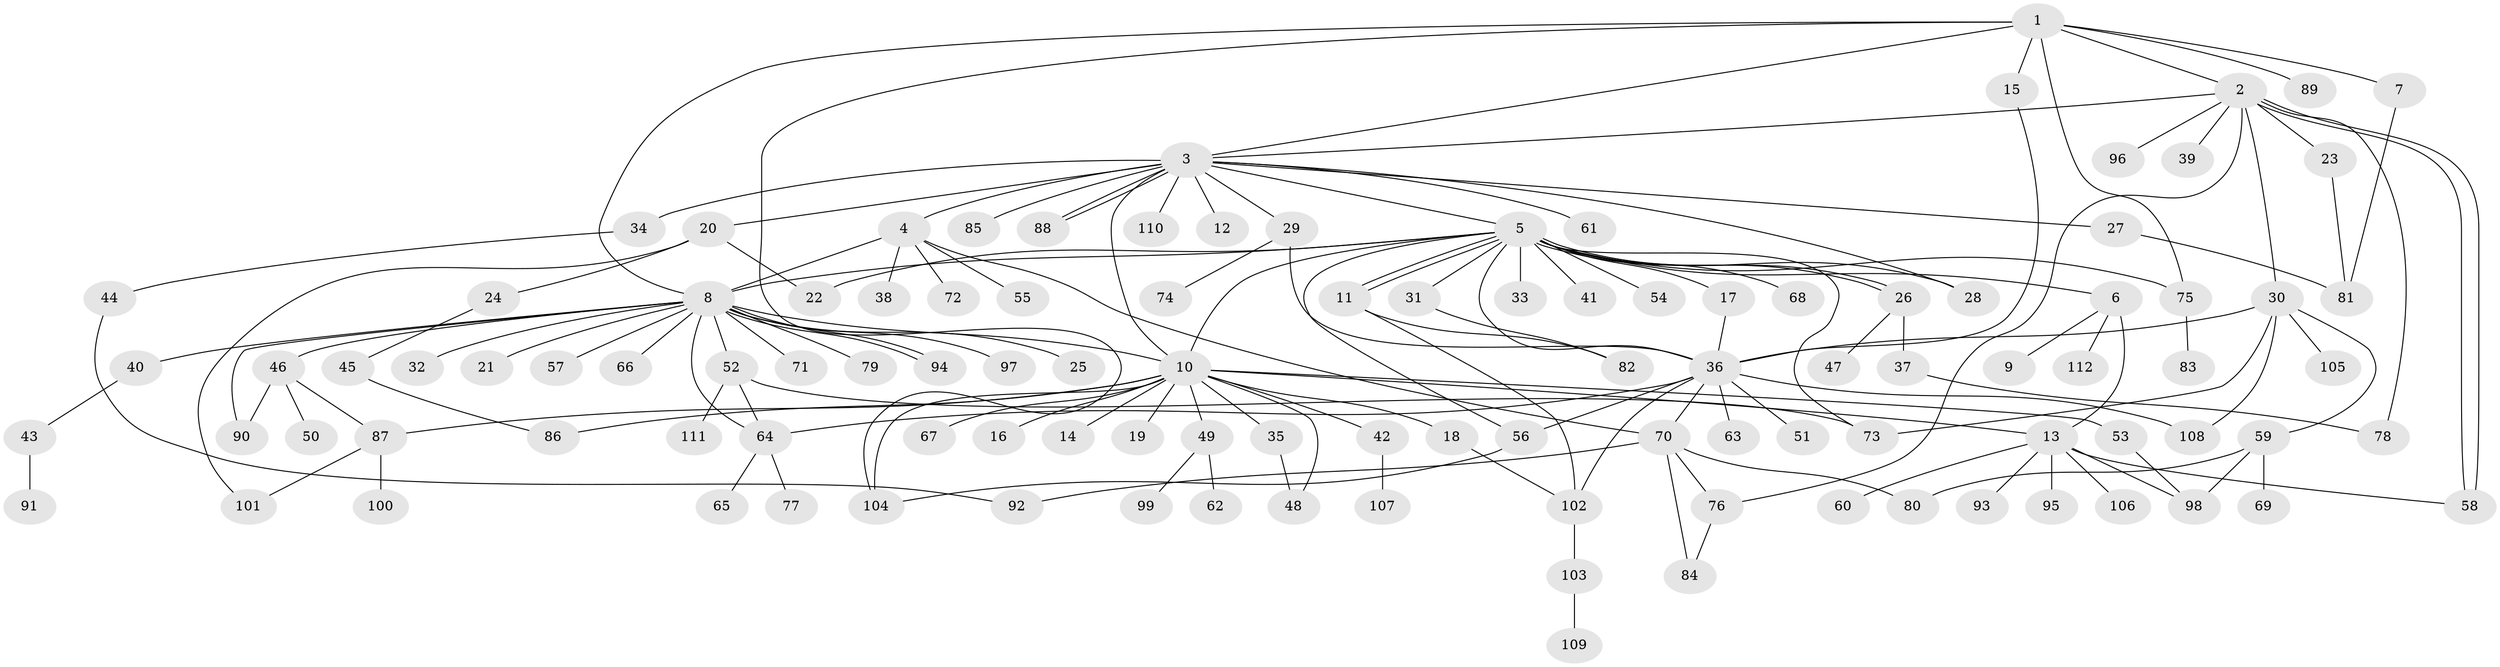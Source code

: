 // Generated by graph-tools (version 1.1) at 2025/11/02/27/25 16:11:13]
// undirected, 112 vertices, 156 edges
graph export_dot {
graph [start="1"]
  node [color=gray90,style=filled];
  1;
  2;
  3;
  4;
  5;
  6;
  7;
  8;
  9;
  10;
  11;
  12;
  13;
  14;
  15;
  16;
  17;
  18;
  19;
  20;
  21;
  22;
  23;
  24;
  25;
  26;
  27;
  28;
  29;
  30;
  31;
  32;
  33;
  34;
  35;
  36;
  37;
  38;
  39;
  40;
  41;
  42;
  43;
  44;
  45;
  46;
  47;
  48;
  49;
  50;
  51;
  52;
  53;
  54;
  55;
  56;
  57;
  58;
  59;
  60;
  61;
  62;
  63;
  64;
  65;
  66;
  67;
  68;
  69;
  70;
  71;
  72;
  73;
  74;
  75;
  76;
  77;
  78;
  79;
  80;
  81;
  82;
  83;
  84;
  85;
  86;
  87;
  88;
  89;
  90;
  91;
  92;
  93;
  94;
  95;
  96;
  97;
  98;
  99;
  100;
  101;
  102;
  103;
  104;
  105;
  106;
  107;
  108;
  109;
  110;
  111;
  112;
  1 -- 2;
  1 -- 3;
  1 -- 7;
  1 -- 8;
  1 -- 15;
  1 -- 75;
  1 -- 89;
  1 -- 104;
  2 -- 3;
  2 -- 23;
  2 -- 30;
  2 -- 39;
  2 -- 58;
  2 -- 58;
  2 -- 76;
  2 -- 78;
  2 -- 96;
  3 -- 4;
  3 -- 5;
  3 -- 10;
  3 -- 12;
  3 -- 20;
  3 -- 27;
  3 -- 28;
  3 -- 29;
  3 -- 34;
  3 -- 61;
  3 -- 85;
  3 -- 88;
  3 -- 88;
  3 -- 110;
  4 -- 8;
  4 -- 38;
  4 -- 55;
  4 -- 70;
  4 -- 72;
  5 -- 6;
  5 -- 8;
  5 -- 10;
  5 -- 11;
  5 -- 11;
  5 -- 17;
  5 -- 22;
  5 -- 26;
  5 -- 26;
  5 -- 28;
  5 -- 31;
  5 -- 33;
  5 -- 36;
  5 -- 41;
  5 -- 54;
  5 -- 56;
  5 -- 68;
  5 -- 73;
  5 -- 75;
  6 -- 9;
  6 -- 13;
  6 -- 112;
  7 -- 81;
  8 -- 10;
  8 -- 21;
  8 -- 25;
  8 -- 32;
  8 -- 40;
  8 -- 46;
  8 -- 52;
  8 -- 57;
  8 -- 64;
  8 -- 66;
  8 -- 71;
  8 -- 79;
  8 -- 90;
  8 -- 94;
  8 -- 94;
  8 -- 97;
  10 -- 13;
  10 -- 14;
  10 -- 16;
  10 -- 18;
  10 -- 19;
  10 -- 35;
  10 -- 42;
  10 -- 48;
  10 -- 49;
  10 -- 53;
  10 -- 67;
  10 -- 86;
  10 -- 87;
  10 -- 104;
  11 -- 82;
  11 -- 102;
  13 -- 58;
  13 -- 60;
  13 -- 93;
  13 -- 95;
  13 -- 98;
  13 -- 106;
  15 -- 36;
  17 -- 36;
  18 -- 102;
  20 -- 22;
  20 -- 24;
  20 -- 101;
  23 -- 81;
  24 -- 45;
  26 -- 37;
  26 -- 47;
  27 -- 81;
  29 -- 36;
  29 -- 74;
  30 -- 36;
  30 -- 59;
  30 -- 73;
  30 -- 105;
  30 -- 108;
  31 -- 82;
  34 -- 44;
  35 -- 48;
  36 -- 51;
  36 -- 56;
  36 -- 63;
  36 -- 64;
  36 -- 70;
  36 -- 102;
  36 -- 108;
  37 -- 78;
  40 -- 43;
  42 -- 107;
  43 -- 91;
  44 -- 92;
  45 -- 86;
  46 -- 50;
  46 -- 87;
  46 -- 90;
  49 -- 62;
  49 -- 99;
  52 -- 64;
  52 -- 73;
  52 -- 111;
  53 -- 98;
  56 -- 104;
  59 -- 69;
  59 -- 80;
  59 -- 98;
  64 -- 65;
  64 -- 77;
  70 -- 76;
  70 -- 80;
  70 -- 84;
  70 -- 92;
  75 -- 83;
  76 -- 84;
  87 -- 100;
  87 -- 101;
  102 -- 103;
  103 -- 109;
}
